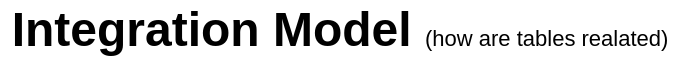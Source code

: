<mxfile version="26.2.13">
  <diagram name="Page-1" id="3CnufUl57uXqt9nDObKo">
    <mxGraphModel dx="788" dy="417" grid="1" gridSize="10" guides="1" tooltips="1" connect="1" arrows="1" fold="1" page="1" pageScale="1" pageWidth="1100" pageHeight="1700" math="0" shadow="0">
      <root>
        <mxCell id="0" />
        <mxCell id="1" parent="0" />
        <mxCell id="c3Ul1mBjtkXN1Z7d1IV9-1" value="&lt;font style=&quot;&quot;&gt;&lt;b style=&quot;font-size: 24px;&quot;&gt;Integration Model &lt;/b&gt;&lt;font style=&quot;font-size: 11px;&quot;&gt;(how are tables realated)&lt;/font&gt;&lt;/font&gt;" style="text;html=1;align=center;verticalAlign=middle;whiteSpace=wrap;rounded=0;" vertex="1" parent="1">
          <mxGeometry y="110" width="340" height="30" as="geometry" />
        </mxCell>
      </root>
    </mxGraphModel>
  </diagram>
</mxfile>
